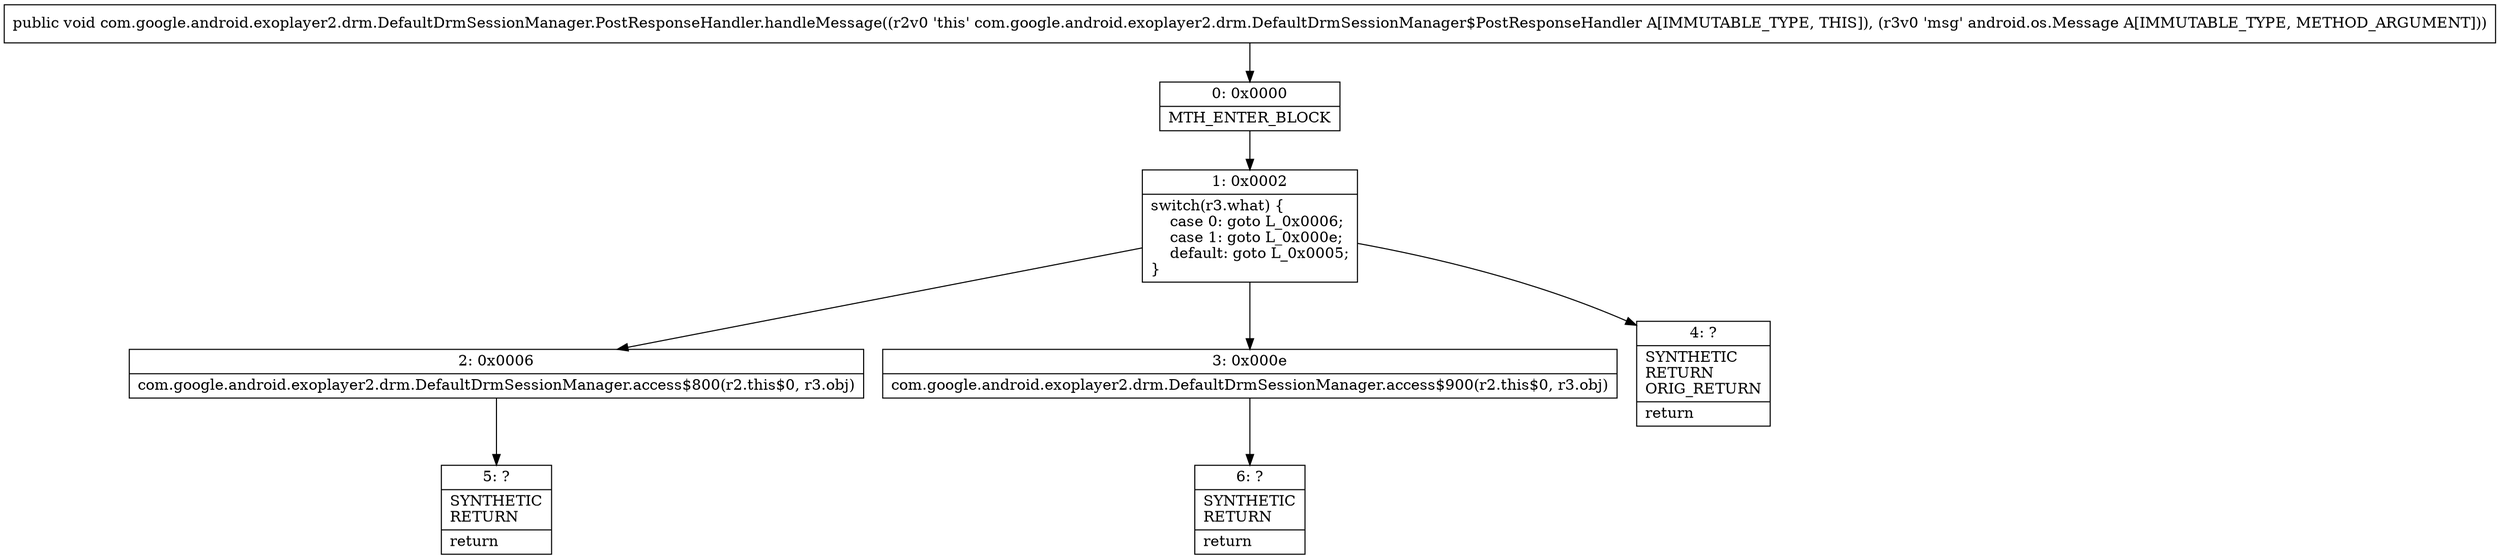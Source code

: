 digraph "CFG forcom.google.android.exoplayer2.drm.DefaultDrmSessionManager.PostResponseHandler.handleMessage(Landroid\/os\/Message;)V" {
Node_0 [shape=record,label="{0\:\ 0x0000|MTH_ENTER_BLOCK\l}"];
Node_1 [shape=record,label="{1\:\ 0x0002|switch(r3.what) \{\l    case 0: goto L_0x0006;\l    case 1: goto L_0x000e;\l    default: goto L_0x0005;\l\}\l}"];
Node_2 [shape=record,label="{2\:\ 0x0006|com.google.android.exoplayer2.drm.DefaultDrmSessionManager.access$800(r2.this$0, r3.obj)\l}"];
Node_3 [shape=record,label="{3\:\ 0x000e|com.google.android.exoplayer2.drm.DefaultDrmSessionManager.access$900(r2.this$0, r3.obj)\l}"];
Node_4 [shape=record,label="{4\:\ ?|SYNTHETIC\lRETURN\lORIG_RETURN\l|return\l}"];
Node_5 [shape=record,label="{5\:\ ?|SYNTHETIC\lRETURN\l|return\l}"];
Node_6 [shape=record,label="{6\:\ ?|SYNTHETIC\lRETURN\l|return\l}"];
MethodNode[shape=record,label="{public void com.google.android.exoplayer2.drm.DefaultDrmSessionManager.PostResponseHandler.handleMessage((r2v0 'this' com.google.android.exoplayer2.drm.DefaultDrmSessionManager$PostResponseHandler A[IMMUTABLE_TYPE, THIS]), (r3v0 'msg' android.os.Message A[IMMUTABLE_TYPE, METHOD_ARGUMENT])) }"];
MethodNode -> Node_0;
Node_0 -> Node_1;
Node_1 -> Node_2;
Node_1 -> Node_3;
Node_1 -> Node_4;
Node_2 -> Node_5;
Node_3 -> Node_6;
}


